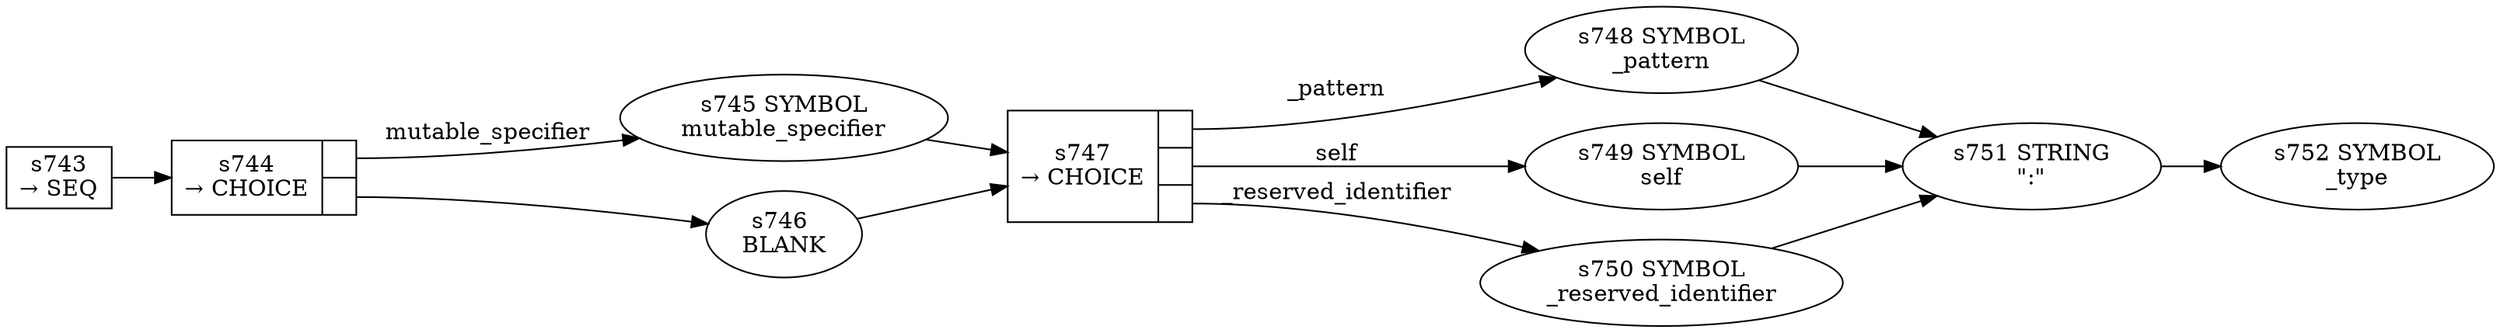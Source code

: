 
  digraph parameter {
  
    rankdir=LR;
  
    s743 [label="s743\n&rarr; SEQ", shape=record, fixedsize=false, peripheries=1];
  s744 [label="{s744\n&rarr; CHOICE|{<p0>|<p1>}}", shape=record, fixedsize=false, peripheries=1];
  s745 [label="s745 SYMBOL\nmutable_specifier" href="rust-grammar.json.mutable_specifier.dot.svg"];
  s744:p0 -> s745 [label="mutable_specifier"];
  s746 [label="s746 \nBLANK"];
  s744:p1 -> s746 [label=""];
  s743 -> s744 [];
  s747 [label="{s747\n&rarr; CHOICE|{<p0>|<p1>|<p2>}}", shape=record, fixedsize=false, peripheries=1];
  s748 [label="s748 SYMBOL\n_pattern" href="rust-grammar.json._pattern.dot.svg"];
  s747:p0 -> s748 [label="_pattern"];
  s749 [label="s749 SYMBOL\nself" href="rust-grammar.json.self.dot.svg"];
  s747:p1 -> s749 [label="self"];
  s750 [label="s750 SYMBOL\n_reserved_identifier" href="rust-grammar.json._reserved_identifier.dot.svg"];
  s747:p2 -> s750 [label="_reserved_identifier"];
  s745 -> s747 [];
  s746 -> s747 [];
  s751 [label="s751 STRING\n\":\""];
  s748 -> s751 [];
  s749 -> s751 [];
  s750 -> s751 [];
  s752 [label="s752 SYMBOL\n_type" href="rust-grammar.json._type.dot.svg"];
  s751 -> s752 [];
  
  }
  